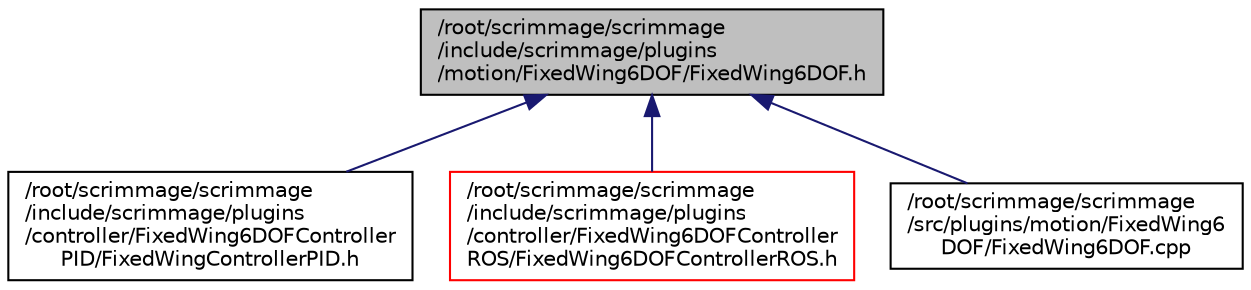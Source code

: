 digraph "/root/scrimmage/scrimmage/include/scrimmage/plugins/motion/FixedWing6DOF/FixedWing6DOF.h"
{
 // LATEX_PDF_SIZE
  edge [fontname="Helvetica",fontsize="10",labelfontname="Helvetica",labelfontsize="10"];
  node [fontname="Helvetica",fontsize="10",shape=record];
  Node1 [label="/root/scrimmage/scrimmage\l/include/scrimmage/plugins\l/motion/FixedWing6DOF/FixedWing6DOF.h",height=0.2,width=0.4,color="black", fillcolor="grey75", style="filled", fontcolor="black",tooltip="Brief file description."];
  Node1 -> Node2 [dir="back",color="midnightblue",fontsize="10",style="solid",fontname="Helvetica"];
  Node2 [label="/root/scrimmage/scrimmage\l/include/scrimmage/plugins\l/controller/FixedWing6DOFController\lPID/FixedWingControllerPID.h",height=0.2,width=0.4,color="black", fillcolor="white", style="filled",URL="$FixedWingControllerPID_8h.html",tooltip="Brief file description."];
  Node1 -> Node3 [dir="back",color="midnightblue",fontsize="10",style="solid",fontname="Helvetica"];
  Node3 [label="/root/scrimmage/scrimmage\l/include/scrimmage/plugins\l/controller/FixedWing6DOFController\lROS/FixedWing6DOFControllerROS.h",height=0.2,width=0.4,color="red", fillcolor="white", style="filled",URL="$FixedWing6DOFControllerROS_8h.html",tooltip="Brief file description."];
  Node1 -> Node5 [dir="back",color="midnightblue",fontsize="10",style="solid",fontname="Helvetica"];
  Node5 [label="/root/scrimmage/scrimmage\l/src/plugins/motion/FixedWing6\lDOF/FixedWing6DOF.cpp",height=0.2,width=0.4,color="black", fillcolor="white", style="filled",URL="$FixedWing6DOF_8cpp.html",tooltip="Brief file description."];
}
